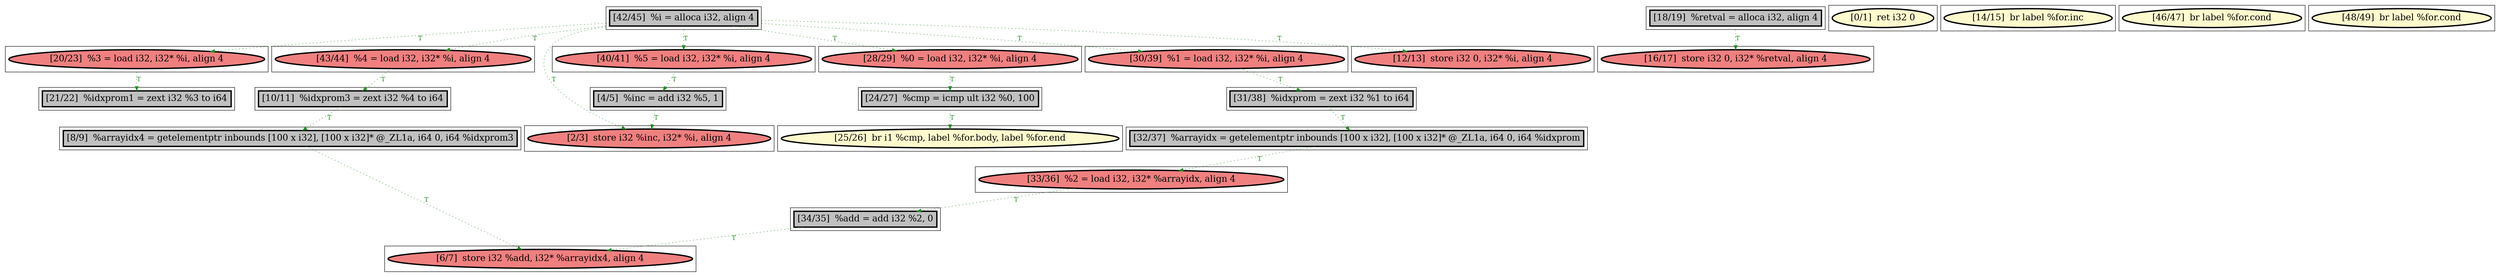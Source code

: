 
digraph G {



node120->node103 [style=dotted,color=forestgreen,label="T",fontcolor=forestgreen ]
node124->node108 [style=dotted,color=forestgreen,label="T",fontcolor=forestgreen ]
node123->node113 [style=dotted,color=forestgreen,label="T",fontcolor=forestgreen ]
node117->node120 [style=dotted,color=forestgreen,label="T",fontcolor=forestgreen ]
node116->node117 [style=dotted,color=forestgreen,label="T",fontcolor=forestgreen ]
node110->node105 [style=dotted,color=forestgreen,label="T",fontcolor=forestgreen ]
node104->node103 [style=dotted,color=forestgreen,label="T",fontcolor=forestgreen ]
node102->node101 [style=dotted,color=forestgreen,label="T",fontcolor=forestgreen ]
node115->node121 [style=dotted,color=forestgreen,label="T",fontcolor=forestgreen ]
node114->node116 [style=dotted,color=forestgreen,label="T",fontcolor=forestgreen ]
node112->node102 [style=dotted,color=forestgreen,label="T",fontcolor=forestgreen ]
node115->node123 [style=dotted,color=forestgreen,label="T",fontcolor=forestgreen ]
node109->node114 [style=dotted,color=forestgreen,label="T",fontcolor=forestgreen ]
node115->node110 [style=dotted,color=forestgreen,label="T",fontcolor=forestgreen ]
node115->node106 [style=dotted,color=forestgreen,label="T",fontcolor=forestgreen ]
node122->node118 [style=dotted,color=forestgreen,label="T",fontcolor=forestgreen ]
node115->node112 [style=dotted,color=forestgreen,label="T",fontcolor=forestgreen ]
node121->node122 [style=dotted,color=forestgreen,label="T",fontcolor=forestgreen ]
node115->node101 [style=dotted,color=forestgreen,label="T",fontcolor=forestgreen ]
node105->node104 [style=dotted,color=forestgreen,label="T",fontcolor=forestgreen ]
node115->node109 [style=dotted,color=forestgreen,label="T",fontcolor=forestgreen ]


subgraph cluster24 {


node124 [penwidth=3.0,fontsize=20,fillcolor=grey,label="[18/19]  %retval = alloca i32, align 4",shape=rectangle,style=filled ]



}

subgraph cluster22 {


node122 [penwidth=3.0,fontsize=20,fillcolor=grey,label="[24/27]  %cmp = icmp ult i32 %0, 100",shape=rectangle,style=filled ]



}

subgraph cluster20 {


node120 [penwidth=3.0,fontsize=20,fillcolor=grey,label="[34/35]  %add = add i32 %2, 0",shape=rectangle,style=filled ]



}

subgraph cluster18 {


node118 [penwidth=3.0,fontsize=20,fillcolor=lemonchiffon,label="[25/26]  br i1 %cmp, label %for.body, label %for.end",shape=ellipse,style=filled ]



}

subgraph cluster16 {


node116 [penwidth=3.0,fontsize=20,fillcolor=grey,label="[32/37]  %arrayidx = getelementptr inbounds [100 x i32], [100 x i32]* @_ZL1a, i64 0, i64 %idxprom",shape=rectangle,style=filled ]



}

subgraph cluster17 {


node117 [penwidth=3.0,fontsize=20,fillcolor=lightcoral,label="[33/36]  %2 = load i32, i32* %arrayidx, align 4",shape=ellipse,style=filled ]



}

subgraph cluster4 {


node104 [penwidth=3.0,fontsize=20,fillcolor=grey,label="[8/9]  %arrayidx4 = getelementptr inbounds [100 x i32], [100 x i32]* @_ZL1a, i64 0, i64 %idxprom3",shape=rectangle,style=filled ]



}

subgraph cluster3 {


node103 [penwidth=3.0,fontsize=20,fillcolor=lightcoral,label="[6/7]  store i32 %add, i32* %arrayidx4, align 4",shape=ellipse,style=filled ]



}

subgraph cluster2 {


node102 [penwidth=3.0,fontsize=20,fillcolor=grey,label="[4/5]  %inc = add i32 %5, 1",shape=rectangle,style=filled ]



}

subgraph cluster1 {


node101 [penwidth=3.0,fontsize=20,fillcolor=lightcoral,label="[2/3]  store i32 %inc, i32* %i, align 4",shape=ellipse,style=filled ]



}

subgraph cluster12 {


node112 [penwidth=3.0,fontsize=20,fillcolor=lightcoral,label="[40/41]  %5 = load i32, i32* %i, align 4",shape=ellipse,style=filled ]



}

subgraph cluster5 {


node105 [penwidth=3.0,fontsize=20,fillcolor=grey,label="[10/11]  %idxprom3 = zext i32 %4 to i64",shape=rectangle,style=filled ]



}

subgraph cluster0 {


node100 [penwidth=3.0,fontsize=20,fillcolor=lemonchiffon,label="[0/1]  ret i32 0",shape=ellipse,style=filled ]



}

subgraph cluster6 {


node106 [penwidth=3.0,fontsize=20,fillcolor=lightcoral,label="[12/13]  store i32 0, i32* %i, align 4",shape=ellipse,style=filled ]



}

subgraph cluster14 {


node114 [penwidth=3.0,fontsize=20,fillcolor=grey,label="[31/38]  %idxprom = zext i32 %1 to i64",shape=rectangle,style=filled ]



}

subgraph cluster7 {


node107 [penwidth=3.0,fontsize=20,fillcolor=lemonchiffon,label="[14/15]  br label %for.inc",shape=ellipse,style=filled ]



}

subgraph cluster23 {


node123 [penwidth=3.0,fontsize=20,fillcolor=lightcoral,label="[20/23]  %3 = load i32, i32* %i, align 4",shape=ellipse,style=filled ]



}

subgraph cluster8 {


node108 [penwidth=3.0,fontsize=20,fillcolor=lightcoral,label="[16/17]  store i32 0, i32* %retval, align 4",shape=ellipse,style=filled ]



}

subgraph cluster21 {


node121 [penwidth=3.0,fontsize=20,fillcolor=lightcoral,label="[28/29]  %0 = load i32, i32* %i, align 4",shape=ellipse,style=filled ]



}

subgraph cluster9 {


node109 [penwidth=3.0,fontsize=20,fillcolor=lightcoral,label="[30/39]  %1 = load i32, i32* %i, align 4",shape=ellipse,style=filled ]



}

subgraph cluster19 {


node119 [penwidth=3.0,fontsize=20,fillcolor=lemonchiffon,label="[46/47]  br label %for.cond",shape=ellipse,style=filled ]



}

subgraph cluster10 {


node110 [penwidth=3.0,fontsize=20,fillcolor=lightcoral,label="[43/44]  %4 = load i32, i32* %i, align 4",shape=ellipse,style=filled ]



}

subgraph cluster11 {


node111 [penwidth=3.0,fontsize=20,fillcolor=lemonchiffon,label="[48/49]  br label %for.cond",shape=ellipse,style=filled ]



}

subgraph cluster13 {


node113 [penwidth=3.0,fontsize=20,fillcolor=grey,label="[21/22]  %idxprom1 = zext i32 %3 to i64",shape=rectangle,style=filled ]



}

subgraph cluster15 {


node115 [penwidth=3.0,fontsize=20,fillcolor=grey,label="[42/45]  %i = alloca i32, align 4",shape=rectangle,style=filled ]



}

}
